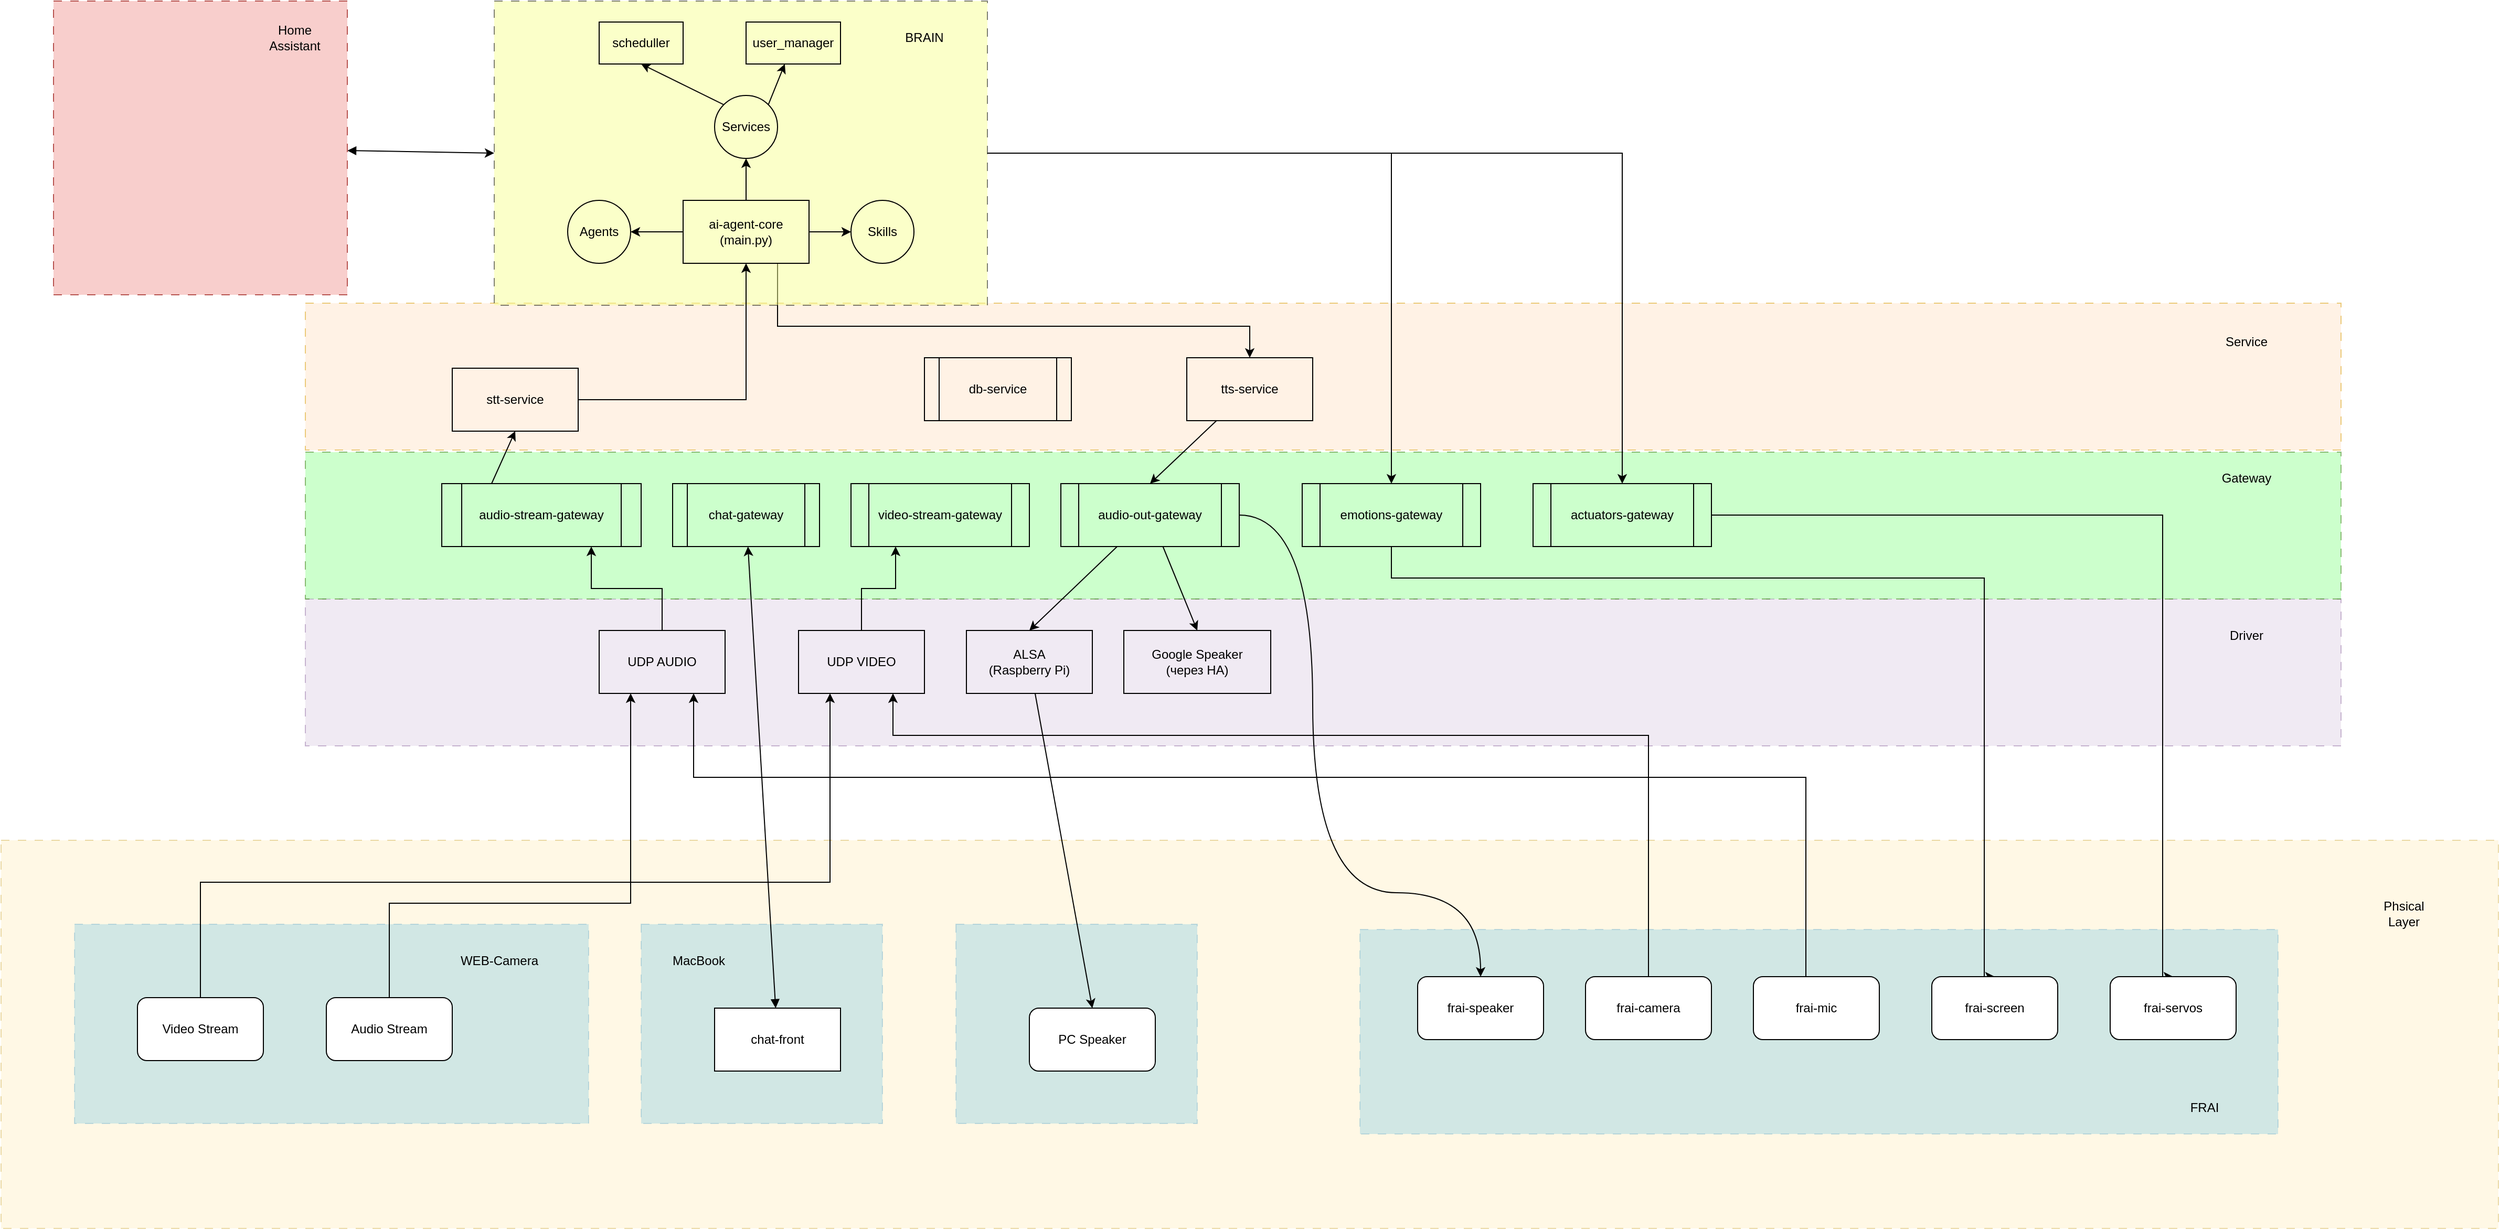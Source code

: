 <mxfile version="26.2.15" pages="2">
  <diagram name="Page-1" id="5UNid-CkP9fUr0dO4tga">
    <mxGraphModel dx="2088" dy="825" grid="1" gridSize="10" guides="1" tooltips="1" connect="1" arrows="1" fold="1" page="1" pageScale="1" pageWidth="827" pageHeight="1169" background="none" math="0" shadow="0">
      <root>
        <mxCell id="0" />
        <mxCell id="1" parent="0" />
        <mxCell id="4u_fu0S1LH8Vsve-FVuF-6" value="" style="rounded=0;whiteSpace=wrap;html=1;fillColor=#fff2cc;dashed=1;dashPattern=8 8;strokeColor=#d6b656;opacity=50;" vertex="1" parent="1">
          <mxGeometry x="-330" y="850" width="2380" height="370" as="geometry" />
        </mxCell>
        <mxCell id="nVflozBN3yFk3MhvCna6-80" value="" style="rounded=0;whiteSpace=wrap;html=1;fillColor=#1ba1e2;dashed=1;dashPattern=8 8;fontColor=#ffffff;strokeColor=#006EAF;opacity=20;" vertex="1" parent="1">
          <mxGeometry x="580" y="930" width="230" height="190" as="geometry" />
        </mxCell>
        <mxCell id="nVflozBN3yFk3MhvCna6-78" value="" style="rounded=0;whiteSpace=wrap;html=1;fillColor=#1ba1e2;dashed=1;dashPattern=8 8;fontColor=#ffffff;strokeColor=#006EAF;opacity=20;" vertex="1" parent="1">
          <mxGeometry x="965" y="935" width="875" height="195" as="geometry" />
        </mxCell>
        <mxCell id="4u_fu0S1LH8Vsve-FVuF-4" value="" style="rounded=0;whiteSpace=wrap;html=1;fillColor=#e1d5e7;dashed=1;dashPattern=8 8;strokeColor=#9673a6;opacity=50;" vertex="1" parent="1">
          <mxGeometry x="-40" y="620" width="1940" height="140" as="geometry" />
        </mxCell>
        <mxCell id="4u_fu0S1LH8Vsve-FVuF-1" value="" style="rounded=0;whiteSpace=wrap;html=1;fillColor=#ffe6cc;dashed=1;dashPattern=8 8;strokeColor=#d79b00;opacity=50;" vertex="1" parent="1">
          <mxGeometry x="-40" y="338" width="1940" height="140" as="geometry" />
        </mxCell>
        <mxCell id="nVflozBN3yFk3MhvCna6-65" value="" style="rounded=0;whiteSpace=wrap;html=1;fillColor=#99FF99;dashed=1;dashPattern=8 8;fontColor=#ffffff;strokeColor=#2D7600;opacity=50;" vertex="1" parent="1">
          <mxGeometry x="-40" y="480" width="1940" height="140" as="geometry" />
        </mxCell>
        <mxCell id="nVflozBN3yFk3MhvCna6-75" value="" style="rounded=0;whiteSpace=wrap;html=1;fillColor=#1ba1e2;dashed=1;dashPattern=8 8;fontColor=#ffffff;strokeColor=#006EAF;opacity=20;" vertex="1" parent="1">
          <mxGeometry x="280" y="930" width="230" height="190" as="geometry" />
        </mxCell>
        <mxCell id="nVflozBN3yFk3MhvCna6-69" value="" style="rounded=0;whiteSpace=wrap;html=1;fillColor=#1ba1e2;dashed=1;dashPattern=8 8;fontColor=#ffffff;strokeColor=#006EAF;opacity=20;" vertex="1" parent="1">
          <mxGeometry x="-260" y="930" width="490" height="190" as="geometry" />
        </mxCell>
        <mxCell id="nVflozBN3yFk3MhvCna6-34" style="edgeStyle=orthogonalEdgeStyle;rounded=0;orthogonalLoop=1;jettySize=auto;html=1;entryX=0.5;entryY=0;entryDx=0;entryDy=0;exitX=0.75;exitY=1;exitDx=0;exitDy=0;" edge="1" parent="1" source="nVflozBN3yFk3MhvCna6-3" target="nVflozBN3yFk3MhvCna6-29">
          <mxGeometry relative="1" as="geometry">
            <Array as="points">
              <mxPoint x="410" y="360" />
              <mxPoint x="860" y="360" />
            </Array>
          </mxGeometry>
        </mxCell>
        <mxCell id="nVflozBN3yFk3MhvCna6-62" style="edgeStyle=orthogonalEdgeStyle;rounded=0;orthogonalLoop=1;jettySize=auto;html=1;entryX=0.5;entryY=0;entryDx=0;entryDy=0;" edge="1" parent="1" source="nVflozBN3yFk3MhvCna6-24" target="nVflozBN3yFk3MhvCna6-41">
          <mxGeometry relative="1" as="geometry" />
        </mxCell>
        <mxCell id="nVflozBN3yFk3MhvCna6-63" style="edgeStyle=orthogonalEdgeStyle;rounded=0;orthogonalLoop=1;jettySize=auto;html=1;entryX=0.5;entryY=0;entryDx=0;entryDy=0;" edge="1" parent="1" source="nVflozBN3yFk3MhvCna6-24" target="nVflozBN3yFk3MhvCna6-36">
          <mxGeometry relative="1" as="geometry">
            <mxPoint x="1210.0" y="500" as="targetPoint" />
          </mxGeometry>
        </mxCell>
        <mxCell id="nVflozBN3yFk3MhvCna6-24" value="" style="rounded=0;whiteSpace=wrap;html=1;fillColor=light-dark(#f8ff94, #ededed);dashed=1;dashPattern=8 8;opacity=50;" vertex="1" parent="1">
          <mxGeometry x="140" y="50" width="470" height="290" as="geometry" />
        </mxCell>
        <mxCell id="nVflozBN3yFk3MhvCna6-7" style="edgeStyle=orthogonalEdgeStyle;rounded=0;orthogonalLoop=1;jettySize=auto;html=1;" edge="1" parent="1" source="nVflozBN3yFk3MhvCna6-3" target="nVflozBN3yFk3MhvCna6-4">
          <mxGeometry relative="1" as="geometry" />
        </mxCell>
        <mxCell id="nVflozBN3yFk3MhvCna6-8" style="edgeStyle=orthogonalEdgeStyle;rounded=0;orthogonalLoop=1;jettySize=auto;html=1;entryX=0;entryY=0.5;entryDx=0;entryDy=0;" edge="1" parent="1" source="nVflozBN3yFk3MhvCna6-3" target="nVflozBN3yFk3MhvCna6-6">
          <mxGeometry relative="1" as="geometry" />
        </mxCell>
        <mxCell id="nVflozBN3yFk3MhvCna6-9" style="edgeStyle=orthogonalEdgeStyle;rounded=0;orthogonalLoop=1;jettySize=auto;html=1;entryX=0.5;entryY=1;entryDx=0;entryDy=0;" edge="1" parent="1" source="nVflozBN3yFk3MhvCna6-3" target="nVflozBN3yFk3MhvCna6-5">
          <mxGeometry relative="1" as="geometry" />
        </mxCell>
        <mxCell id="nVflozBN3yFk3MhvCna6-3" value="ai-agent-core&lt;div&gt;(main.py)&lt;/div&gt;" style="rounded=0;whiteSpace=wrap;html=1;fillColor=none;" vertex="1" parent="1">
          <mxGeometry x="320" y="240" width="120" height="60" as="geometry" />
        </mxCell>
        <mxCell id="nVflozBN3yFk3MhvCna6-4" value="Agents" style="ellipse;whiteSpace=wrap;html=1;aspect=fixed;fillColor=none;" vertex="1" parent="1">
          <mxGeometry x="210" y="240" width="60" height="60" as="geometry" />
        </mxCell>
        <mxCell id="nVflozBN3yFk3MhvCna6-22" style="rounded=0;orthogonalLoop=1;jettySize=auto;html=1;entryX=0.5;entryY=1;entryDx=0;entryDy=0;exitX=0;exitY=0;exitDx=0;exitDy=0;" edge="1" parent="1" source="nVflozBN3yFk3MhvCna6-5" target="nVflozBN3yFk3MhvCna6-20">
          <mxGeometry relative="1" as="geometry" />
        </mxCell>
        <mxCell id="nVflozBN3yFk3MhvCna6-23" style="rounded=0;orthogonalLoop=1;jettySize=auto;html=1;exitX=1;exitY=0;exitDx=0;exitDy=0;" edge="1" parent="1" source="nVflozBN3yFk3MhvCna6-5" target="nVflozBN3yFk3MhvCna6-21">
          <mxGeometry relative="1" as="geometry" />
        </mxCell>
        <mxCell id="nVflozBN3yFk3MhvCna6-5" value="Services" style="ellipse;whiteSpace=wrap;html=1;aspect=fixed;fillColor=none;" vertex="1" parent="1">
          <mxGeometry x="350" y="140" width="60" height="60" as="geometry" />
        </mxCell>
        <mxCell id="nVflozBN3yFk3MhvCna6-6" value="Skills" style="ellipse;whiteSpace=wrap;html=1;aspect=fixed;fillColor=none;" vertex="1" parent="1">
          <mxGeometry x="480" y="240" width="60" height="60" as="geometry" />
        </mxCell>
        <mxCell id="nVflozBN3yFk3MhvCna6-32" style="rounded=0;orthogonalLoop=1;jettySize=auto;html=1;entryX=0.5;entryY=1;entryDx=0;entryDy=0;exitX=0.25;exitY=0;exitDx=0;exitDy=0;" edge="1" parent="1" source="nVflozBN3yFk3MhvCna6-13" target="nVflozBN3yFk3MhvCna6-30">
          <mxGeometry relative="1" as="geometry" />
        </mxCell>
        <mxCell id="nVflozBN3yFk3MhvCna6-13" value="audio-stream-gateway" style="shape=process;whiteSpace=wrap;html=1;backgroundOutline=1;fillColor=none;" vertex="1" parent="1">
          <mxGeometry x="90" y="510" width="190" height="60" as="geometry" />
        </mxCell>
        <mxCell id="nVflozBN3yFk3MhvCna6-14" value="chat-gateway" style="shape=process;whiteSpace=wrap;html=1;backgroundOutline=1;fillColor=none;" vertex="1" parent="1">
          <mxGeometry x="310" y="510" width="140" height="60" as="geometry" />
        </mxCell>
        <mxCell id="nVflozBN3yFk3MhvCna6-20" value="scheduller" style="rounded=0;whiteSpace=wrap;html=1;fillColor=none;" vertex="1" parent="1">
          <mxGeometry x="240" y="70" width="80" height="40" as="geometry" />
        </mxCell>
        <mxCell id="nVflozBN3yFk3MhvCna6-21" value="user_manager" style="rounded=0;whiteSpace=wrap;html=1;fillColor=none;" vertex="1" parent="1">
          <mxGeometry x="380" y="70" width="90" height="40" as="geometry" />
        </mxCell>
        <mxCell id="nVflozBN3yFk3MhvCna6-25" value="db-service" style="shape=process;whiteSpace=wrap;html=1;backgroundOutline=1;fillColor=none;" vertex="1" parent="1">
          <mxGeometry x="550" y="390" width="140" height="60" as="geometry" />
        </mxCell>
        <mxCell id="nVflozBN3yFk3MhvCna6-48" style="edgeStyle=orthogonalEdgeStyle;rounded=0;orthogonalLoop=1;jettySize=auto;html=1;exitX=0.5;exitY=0;exitDx=0;exitDy=0;entryX=0.75;entryY=1;entryDx=0;entryDy=0;" edge="1" parent="1" source="nVflozBN3yFk3MhvCna6-43" target="nVflozBN3yFk3MhvCna6-82">
          <mxGeometry relative="1" as="geometry">
            <Array as="points">
              <mxPoint x="1240" y="750" />
              <mxPoint x="520" y="750" />
            </Array>
          </mxGeometry>
        </mxCell>
        <mxCell id="nVflozBN3yFk3MhvCna6-27" value="video-stream-gateway" style="shape=process;whiteSpace=wrap;html=1;backgroundOutline=1;fillColor=none;" vertex="1" parent="1">
          <mxGeometry x="480" y="510" width="170" height="60" as="geometry" />
        </mxCell>
        <mxCell id="nVflozBN3yFk3MhvCna6-35" style="rounded=0;orthogonalLoop=1;jettySize=auto;html=1;entryX=0.5;entryY=0;entryDx=0;entryDy=0;" edge="1" parent="1" source="nVflozBN3yFk3MhvCna6-29" target="nVflozBN3yFk3MhvCna6-31">
          <mxGeometry relative="1" as="geometry" />
        </mxCell>
        <mxCell id="nVflozBN3yFk3MhvCna6-29" value="tts-service" style="rounded=0;whiteSpace=wrap;html=1;fillColor=none;" vertex="1" parent="1">
          <mxGeometry x="800" y="390" width="120" height="60" as="geometry" />
        </mxCell>
        <mxCell id="4u_fu0S1LH8Vsve-FVuF-2" style="edgeStyle=orthogonalEdgeStyle;rounded=0;orthogonalLoop=1;jettySize=auto;html=1;" edge="1" parent="1" source="nVflozBN3yFk3MhvCna6-30" target="nVflozBN3yFk3MhvCna6-3">
          <mxGeometry relative="1" as="geometry" />
        </mxCell>
        <mxCell id="nVflozBN3yFk3MhvCna6-30" value="stt-service" style="rounded=0;whiteSpace=wrap;html=1;fillColor=none;" vertex="1" parent="1">
          <mxGeometry x="100" y="400" width="120" height="60" as="geometry" />
        </mxCell>
        <mxCell id="nVflozBN3yFk3MhvCna6-38" style="rounded=0;orthogonalLoop=1;jettySize=auto;html=1;entryX=0.5;entryY=0;entryDx=0;entryDy=0;" edge="1" parent="1" source="nVflozBN3yFk3MhvCna6-31" target="nVflozBN3yFk3MhvCna6-37">
          <mxGeometry relative="1" as="geometry" />
        </mxCell>
        <mxCell id="nVflozBN3yFk3MhvCna6-40" style="rounded=0;orthogonalLoop=1;jettySize=auto;html=1;entryX=0.5;entryY=0;entryDx=0;entryDy=0;" edge="1" parent="1" source="nVflozBN3yFk3MhvCna6-31" target="nVflozBN3yFk3MhvCna6-39">
          <mxGeometry relative="1" as="geometry" />
        </mxCell>
        <mxCell id="nVflozBN3yFk3MhvCna6-47" style="rounded=0;orthogonalLoop=1;jettySize=auto;html=1;entryX=0.5;entryY=0;entryDx=0;entryDy=0;edgeStyle=orthogonalEdgeStyle;curved=1;" edge="1" parent="1" source="nVflozBN3yFk3MhvCna6-31" target="nVflozBN3yFk3MhvCna6-42">
          <mxGeometry relative="1" as="geometry">
            <Array as="points">
              <mxPoint x="920" y="540" />
              <mxPoint x="920" y="900" />
              <mxPoint x="1080" y="900" />
            </Array>
          </mxGeometry>
        </mxCell>
        <mxCell id="nVflozBN3yFk3MhvCna6-31" value="audio-out-gateway" style="shape=process;whiteSpace=wrap;html=1;backgroundOutline=1;fillColor=none;" vertex="1" parent="1">
          <mxGeometry x="680" y="510" width="170" height="60" as="geometry" />
        </mxCell>
        <mxCell id="nVflozBN3yFk3MhvCna6-50" style="edgeStyle=orthogonalEdgeStyle;rounded=0;orthogonalLoop=1;jettySize=auto;html=1;entryX=0.5;entryY=0;entryDx=0;entryDy=0;exitX=1;exitY=0.5;exitDx=0;exitDy=0;" edge="1" parent="1" source="nVflozBN3yFk3MhvCna6-36" target="nVflozBN3yFk3MhvCna6-46">
          <mxGeometry relative="1" as="geometry">
            <Array as="points">
              <mxPoint x="1730" y="540" />
            </Array>
          </mxGeometry>
        </mxCell>
        <mxCell id="nVflozBN3yFk3MhvCna6-36" value="actuators-gateway" style="shape=process;whiteSpace=wrap;html=1;backgroundOutline=1;fillColor=none;" vertex="1" parent="1">
          <mxGeometry x="1130" y="510" width="170" height="60" as="geometry" />
        </mxCell>
        <mxCell id="nVflozBN3yFk3MhvCna6-74" style="rounded=0;orthogonalLoop=1;jettySize=auto;html=1;entryX=0.5;entryY=0;entryDx=0;entryDy=0;" edge="1" parent="1" source="nVflozBN3yFk3MhvCna6-37" target="nVflozBN3yFk3MhvCna6-73">
          <mxGeometry relative="1" as="geometry" />
        </mxCell>
        <mxCell id="nVflozBN3yFk3MhvCna6-37" value="ALSA&lt;div&gt;(Raspberry Pi)&lt;/div&gt;" style="rounded=0;whiteSpace=wrap;html=1;fillColor=none;" vertex="1" parent="1">
          <mxGeometry x="590" y="650" width="120" height="60" as="geometry" />
        </mxCell>
        <mxCell id="nVflozBN3yFk3MhvCna6-39" value="Google Speaker&lt;br&gt;(через HA)" style="rounded=0;whiteSpace=wrap;html=1;fillColor=none;" vertex="1" parent="1">
          <mxGeometry x="740" y="650" width="140" height="60" as="geometry" />
        </mxCell>
        <mxCell id="nVflozBN3yFk3MhvCna6-49" style="edgeStyle=orthogonalEdgeStyle;rounded=0;orthogonalLoop=1;jettySize=auto;html=1;entryX=0.5;entryY=0;entryDx=0;entryDy=0;exitX=0.5;exitY=1;exitDx=0;exitDy=0;" edge="1" parent="1" source="nVflozBN3yFk3MhvCna6-41" target="nVflozBN3yFk3MhvCna6-45">
          <mxGeometry relative="1" as="geometry">
            <Array as="points">
              <mxPoint x="995" y="600" />
              <mxPoint x="1560" y="600" />
            </Array>
          </mxGeometry>
        </mxCell>
        <mxCell id="nVflozBN3yFk3MhvCna6-41" value="emotions-gateway" style="shape=process;whiteSpace=wrap;html=1;backgroundOutline=1;fillColor=none;" vertex="1" parent="1">
          <mxGeometry x="910" y="510" width="170" height="60" as="geometry" />
        </mxCell>
        <mxCell id="nVflozBN3yFk3MhvCna6-42" value="frai-speaker" style="rounded=1;whiteSpace=wrap;html=1;fillColor=default;" vertex="1" parent="1">
          <mxGeometry x="1020" y="980" width="120" height="60" as="geometry" />
        </mxCell>
        <mxCell id="nVflozBN3yFk3MhvCna6-43" value="frai-camera" style="rounded=1;whiteSpace=wrap;html=1;fillColor=default;" vertex="1" parent="1">
          <mxGeometry x="1180" y="980" width="120" height="60" as="geometry" />
        </mxCell>
        <mxCell id="nVflozBN3yFk3MhvCna6-44" value="frai-mic" style="rounded=1;whiteSpace=wrap;html=1;fillColor=default;" vertex="1" parent="1">
          <mxGeometry x="1340" y="980" width="120" height="60" as="geometry" />
        </mxCell>
        <mxCell id="nVflozBN3yFk3MhvCna6-45" value="frai-screen" style="rounded=1;whiteSpace=wrap;html=1;fillColor=default;" vertex="1" parent="1">
          <mxGeometry x="1510" y="980" width="120" height="60" as="geometry" />
        </mxCell>
        <mxCell id="nVflozBN3yFk3MhvCna6-46" value="frai-servos" style="rounded=1;whiteSpace=wrap;html=1;fillColor=default;" vertex="1" parent="1">
          <mxGeometry x="1680" y="980" width="120" height="60" as="geometry" />
        </mxCell>
        <mxCell id="nVflozBN3yFk3MhvCna6-51" style="edgeStyle=orthogonalEdgeStyle;rounded=0;orthogonalLoop=1;jettySize=auto;html=1;entryX=0.75;entryY=1;entryDx=0;entryDy=0;" edge="1" parent="1" source="nVflozBN3yFk3MhvCna6-44" target="nVflozBN3yFk3MhvCna6-84">
          <mxGeometry relative="1" as="geometry">
            <Array as="points">
              <mxPoint x="1390" y="790" />
              <mxPoint x="330" y="790" />
            </Array>
          </mxGeometry>
        </mxCell>
        <mxCell id="nVflozBN3yFk3MhvCna6-54" value="BRAIN" style="text;html=1;align=center;verticalAlign=middle;whiteSpace=wrap;rounded=0;" vertex="1" parent="1">
          <mxGeometry x="520" y="70" width="60" height="30" as="geometry" />
        </mxCell>
        <mxCell id="nVflozBN3yFk3MhvCna6-56" value="" style="rounded=0;orthogonalLoop=1;jettySize=auto;html=1;startArrow=block;startFill=1;" edge="1" parent="1" source="nVflozBN3yFk3MhvCna6-55" target="nVflozBN3yFk3MhvCna6-14">
          <mxGeometry relative="1" as="geometry" />
        </mxCell>
        <mxCell id="nVflozBN3yFk3MhvCna6-55" value="chat-front" style="rounded=0;whiteSpace=wrap;html=1;fillColor=default;" vertex="1" parent="1">
          <mxGeometry x="350" y="1010" width="120" height="60" as="geometry" />
        </mxCell>
        <mxCell id="nVflozBN3yFk3MhvCna6-60" style="rounded=0;orthogonalLoop=1;jettySize=auto;html=1;entryX=0;entryY=0.5;entryDx=0;entryDy=0;startArrow=block;startFill=1;" edge="1" parent="1" source="nVflozBN3yFk3MhvCna6-58" target="nVflozBN3yFk3MhvCna6-24">
          <mxGeometry relative="1" as="geometry" />
        </mxCell>
        <mxCell id="nVflozBN3yFk3MhvCna6-58" value="" style="whiteSpace=wrap;html=1;aspect=fixed;dashed=1;dashPattern=8 8;fillColor=#f8cecc;strokeColor=#b85450;" vertex="1" parent="1">
          <mxGeometry x="-280" y="50" width="280" height="280" as="geometry" />
        </mxCell>
        <mxCell id="nVflozBN3yFk3MhvCna6-59" value="Home Assistant" style="text;html=1;align=center;verticalAlign=middle;whiteSpace=wrap;rounded=0;" vertex="1" parent="1">
          <mxGeometry x="-80" y="70" width="60" height="30" as="geometry" />
        </mxCell>
        <mxCell id="nVflozBN3yFk3MhvCna6-66" value="Gateway" style="text;html=1;align=center;verticalAlign=middle;whiteSpace=wrap;rounded=0;" vertex="1" parent="1">
          <mxGeometry x="1780" y="490" width="60" height="30" as="geometry" />
        </mxCell>
        <mxCell id="nVflozBN3yFk3MhvCna6-81" style="edgeStyle=orthogonalEdgeStyle;rounded=0;orthogonalLoop=1;jettySize=auto;html=1;entryX=0.25;entryY=1;entryDx=0;entryDy=0;" edge="1" parent="1" source="nVflozBN3yFk3MhvCna6-67" target="nVflozBN3yFk3MhvCna6-82">
          <mxGeometry relative="1" as="geometry">
            <mxPoint x="523" y="860" as="targetPoint" />
            <Array as="points">
              <mxPoint x="-140" y="890" />
              <mxPoint x="460" y="890" />
            </Array>
          </mxGeometry>
        </mxCell>
        <mxCell id="nVflozBN3yFk3MhvCna6-67" value="Video Stream" style="rounded=1;whiteSpace=wrap;html=1;" vertex="1" parent="1">
          <mxGeometry x="-200" y="1000" width="120" height="60" as="geometry" />
        </mxCell>
        <mxCell id="nVflozBN3yFk3MhvCna6-85" style="edgeStyle=orthogonalEdgeStyle;rounded=0;orthogonalLoop=1;jettySize=auto;html=1;entryX=0.25;entryY=1;entryDx=0;entryDy=0;exitX=0.5;exitY=0;exitDx=0;exitDy=0;" edge="1" parent="1" source="nVflozBN3yFk3MhvCna6-68" target="nVflozBN3yFk3MhvCna6-84">
          <mxGeometry relative="1" as="geometry">
            <Array as="points">
              <mxPoint x="40" y="910" />
              <mxPoint x="270" y="910" />
            </Array>
          </mxGeometry>
        </mxCell>
        <mxCell id="nVflozBN3yFk3MhvCna6-68" value="Audio Stream" style="rounded=1;whiteSpace=wrap;html=1;" vertex="1" parent="1">
          <mxGeometry x="-20" y="1000" width="120" height="60" as="geometry" />
        </mxCell>
        <mxCell id="nVflozBN3yFk3MhvCna6-70" value="WEB-Camera" style="text;html=1;align=center;verticalAlign=middle;whiteSpace=wrap;rounded=0;" vertex="1" parent="1">
          <mxGeometry x="100" y="950" width="90" height="30" as="geometry" />
        </mxCell>
        <mxCell id="nVflozBN3yFk3MhvCna6-73" value="PC Speaker" style="rounded=1;whiteSpace=wrap;html=1;" vertex="1" parent="1">
          <mxGeometry x="650" y="1010" width="120" height="60" as="geometry" />
        </mxCell>
        <mxCell id="nVflozBN3yFk3MhvCna6-76" value="MacBook" style="text;html=1;align=center;verticalAlign=middle;whiteSpace=wrap;rounded=0;" vertex="1" parent="1">
          <mxGeometry x="290" y="950" width="90" height="30" as="geometry" />
        </mxCell>
        <mxCell id="nVflozBN3yFk3MhvCna6-79" value="FRAI" style="text;html=1;align=center;verticalAlign=middle;whiteSpace=wrap;rounded=0;" vertex="1" parent="1">
          <mxGeometry x="1740" y="1090" width="60" height="30" as="geometry" />
        </mxCell>
        <mxCell id="nVflozBN3yFk3MhvCna6-83" style="edgeStyle=orthogonalEdgeStyle;rounded=0;orthogonalLoop=1;jettySize=auto;html=1;entryX=0.25;entryY=1;entryDx=0;entryDy=0;" edge="1" parent="1" source="nVflozBN3yFk3MhvCna6-82" target="nVflozBN3yFk3MhvCna6-27">
          <mxGeometry relative="1" as="geometry" />
        </mxCell>
        <mxCell id="nVflozBN3yFk3MhvCna6-82" value="UDP VIDEO" style="rounded=0;whiteSpace=wrap;html=1;fillColor=none;" vertex="1" parent="1">
          <mxGeometry x="430" y="650" width="120" height="60" as="geometry" />
        </mxCell>
        <mxCell id="nVflozBN3yFk3MhvCna6-86" style="edgeStyle=orthogonalEdgeStyle;rounded=0;orthogonalLoop=1;jettySize=auto;html=1;entryX=0.75;entryY=1;entryDx=0;entryDy=0;" edge="1" parent="1" source="nVflozBN3yFk3MhvCna6-84" target="nVflozBN3yFk3MhvCna6-13">
          <mxGeometry relative="1" as="geometry" />
        </mxCell>
        <mxCell id="nVflozBN3yFk3MhvCna6-84" value="UDP AUDIO" style="rounded=0;whiteSpace=wrap;html=1;fillColor=none;" vertex="1" parent="1">
          <mxGeometry x="240" y="650" width="120" height="60" as="geometry" />
        </mxCell>
        <mxCell id="4u_fu0S1LH8Vsve-FVuF-3" value="Service" style="text;html=1;align=center;verticalAlign=middle;whiteSpace=wrap;rounded=0;" vertex="1" parent="1">
          <mxGeometry x="1780" y="360" width="60" height="30" as="geometry" />
        </mxCell>
        <mxCell id="4u_fu0S1LH8Vsve-FVuF-5" value="Driver" style="text;html=1;align=center;verticalAlign=middle;whiteSpace=wrap;rounded=0;" vertex="1" parent="1">
          <mxGeometry x="1780" y="640" width="60" height="30" as="geometry" />
        </mxCell>
        <mxCell id="4u_fu0S1LH8Vsve-FVuF-7" value="Phsical Layer" style="text;html=1;align=center;verticalAlign=middle;whiteSpace=wrap;rounded=0;" vertex="1" parent="1">
          <mxGeometry x="1930" y="905" width="60" height="30" as="geometry" />
        </mxCell>
      </root>
    </mxGraphModel>
  </diagram>
  <diagram id="kzokCTToHoHujt1dsQ5N" name="Page-2">
    <mxGraphModel dx="946" dy="619" grid="1" gridSize="10" guides="1" tooltips="1" connect="1" arrows="1" fold="1" page="1" pageScale="1" pageWidth="827" pageHeight="1169" math="0" shadow="0">
      <root>
        <mxCell id="0" />
        <mxCell id="1" parent="0" />
        <mxCell id="CSbHBb_niM0Nkpd7t3fz-40" value="" style="rounded=0;whiteSpace=wrap;html=1;fillColor=none;" vertex="1" parent="1">
          <mxGeometry x="40" y="490" width="690" height="280" as="geometry" />
        </mxCell>
        <mxCell id="CSbHBb_niM0Nkpd7t3fz-6" style="edgeStyle=orthogonalEdgeStyle;rounded=0;orthogonalLoop=1;jettySize=auto;html=1;startArrow=block;startFill=1;entryX=0.5;entryY=0;entryDx=0;entryDy=0;" edge="1" parent="1" source="CSbHBb_niM0Nkpd7t3fz-1" target="CSbHBb_niM0Nkpd7t3fz-4">
          <mxGeometry relative="1" as="geometry" />
        </mxCell>
        <mxCell id="CSbHBb_niM0Nkpd7t3fz-1" value="Home Assistant" style="rounded=0;whiteSpace=wrap;html=1;" vertex="1" parent="1">
          <mxGeometry x="140" y="50" width="120" height="60" as="geometry" />
        </mxCell>
        <mxCell id="CSbHBb_niM0Nkpd7t3fz-5" style="edgeStyle=orthogonalEdgeStyle;rounded=0;orthogonalLoop=1;jettySize=auto;html=1;entryX=1;entryY=0.5;entryDx=0;entryDy=0;" edge="1" parent="1" source="CSbHBb_niM0Nkpd7t3fz-2" target="CSbHBb_niM0Nkpd7t3fz-4">
          <mxGeometry relative="1" as="geometry" />
        </mxCell>
        <mxCell id="CSbHBb_niM0Nkpd7t3fz-8" value="" style="rounded=0;orthogonalLoop=1;jettySize=auto;html=1;" edge="1" parent="1" source="CSbHBb_niM0Nkpd7t3fz-2" target="CSbHBb_niM0Nkpd7t3fz-7">
          <mxGeometry relative="1" as="geometry" />
        </mxCell>
        <mxCell id="CSbHBb_niM0Nkpd7t3fz-10" style="rounded=0;orthogonalLoop=1;jettySize=auto;html=1;entryX=0;entryY=0.5;entryDx=0;entryDy=0;exitX=1;exitY=1;exitDx=0;exitDy=0;" edge="1" parent="1" source="CSbHBb_niM0Nkpd7t3fz-2" target="CSbHBb_niM0Nkpd7t3fz-9">
          <mxGeometry relative="1" as="geometry" />
        </mxCell>
        <mxCell id="CSbHBb_niM0Nkpd7t3fz-2" value="LangChain (мозг)" style="rounded=0;whiteSpace=wrap;html=1;" vertex="1" parent="1">
          <mxGeometry x="294" y="210" width="120" height="60" as="geometry" />
        </mxCell>
        <mxCell id="CSbHBb_niM0Nkpd7t3fz-4" value="Skills" style="ellipse;whiteSpace=wrap;html=1;aspect=fixed;" vertex="1" parent="1">
          <mxGeometry x="160" y="200" width="80" height="80" as="geometry" />
        </mxCell>
        <mxCell id="CSbHBb_niM0Nkpd7t3fz-7" value="Services" style="ellipse;whiteSpace=wrap;html=1;aspect=fixed;" vertex="1" parent="1">
          <mxGeometry x="510" y="90" width="80" height="80" as="geometry" />
        </mxCell>
        <mxCell id="CSbHBb_niM0Nkpd7t3fz-9" value="Agents" style="ellipse;whiteSpace=wrap;html=1;aspect=fixed;" vertex="1" parent="1">
          <mxGeometry x="520" y="240" width="80" height="80" as="geometry" />
        </mxCell>
        <mxCell id="CSbHBb_niM0Nkpd7t3fz-20" style="rounded=0;orthogonalLoop=1;jettySize=auto;html=1;exitX=0.5;exitY=0;exitDx=0;exitDy=0;entryX=0.5;entryY=1;entryDx=0;entryDy=0;" edge="1" parent="1" source="CSbHBb_niM0Nkpd7t3fz-13" target="CSbHBb_niM0Nkpd7t3fz-43">
          <mxGeometry relative="1" as="geometry">
            <mxPoint x="294" y="400.667" as="targetPoint" />
          </mxGeometry>
        </mxCell>
        <mxCell id="CSbHBb_niM0Nkpd7t3fz-21" style="rounded=0;orthogonalLoop=1;jettySize=auto;html=1;entryX=0.5;entryY=0;entryDx=0;entryDy=0;" edge="1" parent="1" source="CSbHBb_niM0Nkpd7t3fz-42" target="CSbHBb_niM0Nkpd7t3fz-14">
          <mxGeometry relative="1" as="geometry">
            <mxPoint x="306.545" y="420" as="sourcePoint" />
          </mxGeometry>
        </mxCell>
        <mxCell id="CSbHBb_niM0Nkpd7t3fz-22" style="rounded=0;orthogonalLoop=1;jettySize=auto;html=1;" edge="1" parent="1" source="CSbHBb_niM0Nkpd7t3fz-15">
          <mxGeometry relative="1" as="geometry">
            <mxPoint x="257.04" y="551.855" as="sourcePoint" />
            <mxPoint x="346" y="270" as="targetPoint" />
          </mxGeometry>
        </mxCell>
        <mxCell id="CSbHBb_niM0Nkpd7t3fz-23" style="rounded=0;orthogonalLoop=1;jettySize=auto;html=1;entryX=0.5;entryY=0;entryDx=0;entryDy=0;exitX=0.5;exitY=1;exitDx=0;exitDy=0;" edge="1" parent="1" source="CSbHBb_niM0Nkpd7t3fz-2" target="CSbHBb_niM0Nkpd7t3fz-16">
          <mxGeometry relative="1" as="geometry">
            <mxPoint x="355.588" y="420" as="sourcePoint" />
          </mxGeometry>
        </mxCell>
        <mxCell id="CSbHBb_niM0Nkpd7t3fz-24" style="rounded=0;orthogonalLoop=1;jettySize=auto;html=1;exitX=0.5;exitY=0;exitDx=0;exitDy=0;" edge="1" parent="1" source="CSbHBb_niM0Nkpd7t3fz-17" target="CSbHBb_niM0Nkpd7t3fz-2">
          <mxGeometry relative="1" as="geometry">
            <mxPoint x="377.793" y="420" as="targetPoint" />
          </mxGeometry>
        </mxCell>
        <mxCell id="CSbHBb_niM0Nkpd7t3fz-25" style="rounded=0;orthogonalLoop=1;jettySize=auto;html=1;entryX=0;entryY=0;entryDx=0;entryDy=0;exitX=0.75;exitY=1;exitDx=0;exitDy=0;" edge="1" parent="1" source="CSbHBb_niM0Nkpd7t3fz-2" target="CSbHBb_niM0Nkpd7t3fz-18">
          <mxGeometry relative="1" as="geometry">
            <mxPoint x="406.12" y="420" as="sourcePoint" />
          </mxGeometry>
        </mxCell>
        <mxCell id="CSbHBb_niM0Nkpd7t3fz-26" style="rounded=0;orthogonalLoop=1;jettySize=auto;html=1;entryX=0;entryY=0;entryDx=0;entryDy=0;exitX=0.9;exitY=1.017;exitDx=0;exitDy=0;exitPerimeter=0;" edge="1" parent="1" source="CSbHBb_niM0Nkpd7t3fz-2" target="CSbHBb_niM0Nkpd7t3fz-19">
          <mxGeometry relative="1" as="geometry">
            <mxPoint x="414" y="400.667" as="sourcePoint" />
          </mxGeometry>
        </mxCell>
        <mxCell id="CSbHBb_niM0Nkpd7t3fz-13" value="Audio In" style="ellipse;whiteSpace=wrap;html=1;aspect=fixed;" vertex="1" parent="1">
          <mxGeometry x="49" y="510" width="80" height="80" as="geometry" />
        </mxCell>
        <mxCell id="CSbHBb_niM0Nkpd7t3fz-14" value="Audio Out" style="ellipse;whiteSpace=wrap;html=1;aspect=fixed;" vertex="1" parent="1">
          <mxGeometry x="109" y="610" width="80" height="80" as="geometry" />
        </mxCell>
        <mxCell id="CSbHBb_niM0Nkpd7t3fz-15" value="Video In" style="ellipse;whiteSpace=wrap;html=1;aspect=fixed;" vertex="1" parent="1">
          <mxGeometry x="209" y="670" width="80" height="80" as="geometry" />
        </mxCell>
        <mxCell id="CSbHBb_niM0Nkpd7t3fz-16" value="Video Out" style="ellipse;whiteSpace=wrap;html=1;aspect=fixed;" vertex="1" parent="1">
          <mxGeometry x="323" y="680" width="80" height="80" as="geometry" />
        </mxCell>
        <mxCell id="CSbHBb_niM0Nkpd7t3fz-17" value="Text In" style="ellipse;whiteSpace=wrap;html=1;aspect=fixed;" vertex="1" parent="1">
          <mxGeometry x="429" y="655" width="80" height="80" as="geometry" />
        </mxCell>
        <mxCell id="CSbHBb_niM0Nkpd7t3fz-18" value="Text Out" style="ellipse;whiteSpace=wrap;html=1;aspect=fixed;" vertex="1" parent="1">
          <mxGeometry x="519" y="600" width="80" height="80" as="geometry" />
        </mxCell>
        <mxCell id="CSbHBb_niM0Nkpd7t3fz-19" value="Actuators" style="ellipse;whiteSpace=wrap;html=1;aspect=fixed;" vertex="1" parent="1">
          <mxGeometry x="579" y="510" width="80" height="80" as="geometry" />
        </mxCell>
        <mxCell id="CSbHBb_niM0Nkpd7t3fz-27" value="Audio In" style="ellipse;whiteSpace=wrap;html=1;aspect=fixed;" vertex="1" parent="1">
          <mxGeometry x="29" y="850" width="80" height="80" as="geometry" />
        </mxCell>
        <mxCell id="CSbHBb_niM0Nkpd7t3fz-29" value="Audio Out" style="ellipse;whiteSpace=wrap;html=1;aspect=fixed;" vertex="1" parent="1">
          <mxGeometry x="140" y="900" width="80" height="80" as="geometry" />
        </mxCell>
        <mxCell id="CSbHBb_niM0Nkpd7t3fz-32" value="Video In" style="ellipse;whiteSpace=wrap;html=1;aspect=fixed;" vertex="1" parent="1">
          <mxGeometry x="234.5" y="940" width="80" height="80" as="geometry" />
        </mxCell>
        <mxCell id="CSbHBb_niM0Nkpd7t3fz-36" value="Video Out" style="ellipse;whiteSpace=wrap;html=1;aspect=fixed;" vertex="1" parent="1">
          <mxGeometry x="347.5" y="970" width="80" height="80" as="geometry" />
        </mxCell>
        <mxCell id="CSbHBb_niM0Nkpd7t3fz-37" value="Text In" style="ellipse;whiteSpace=wrap;html=1;aspect=fixed;" vertex="1" parent="1">
          <mxGeometry x="450" y="940" width="80" height="80" as="geometry" />
        </mxCell>
        <mxCell id="CSbHBb_niM0Nkpd7t3fz-38" value="Text Out" style="ellipse;whiteSpace=wrap;html=1;aspect=fixed;" vertex="1" parent="1">
          <mxGeometry x="550" y="890" width="80" height="80" as="geometry" />
        </mxCell>
        <mxCell id="CSbHBb_niM0Nkpd7t3fz-39" value="Actuators" style="ellipse;whiteSpace=wrap;html=1;aspect=fixed;" vertex="1" parent="1">
          <mxGeometry x="630" y="810" width="80" height="80" as="geometry" />
        </mxCell>
        <mxCell id="CSbHBb_niM0Nkpd7t3fz-41" value="Gateways" style="text;html=1;align=center;verticalAlign=middle;whiteSpace=wrap;rounded=0;" vertex="1" parent="1">
          <mxGeometry x="610" y="720" width="60" height="30" as="geometry" />
        </mxCell>
        <mxCell id="CSbHBb_niM0Nkpd7t3fz-42" value="TTS" style="rounded=0;whiteSpace=wrap;html=1;" vertex="1" parent="1">
          <mxGeometry x="140" y="350" width="80" height="40" as="geometry" />
        </mxCell>
        <mxCell id="CSbHBb_niM0Nkpd7t3fz-43" value="STT" style="rounded=0;whiteSpace=wrap;html=1;" vertex="1" parent="1">
          <mxGeometry x="29" y="350" width="80" height="40" as="geometry" />
        </mxCell>
      </root>
    </mxGraphModel>
  </diagram>
</mxfile>
